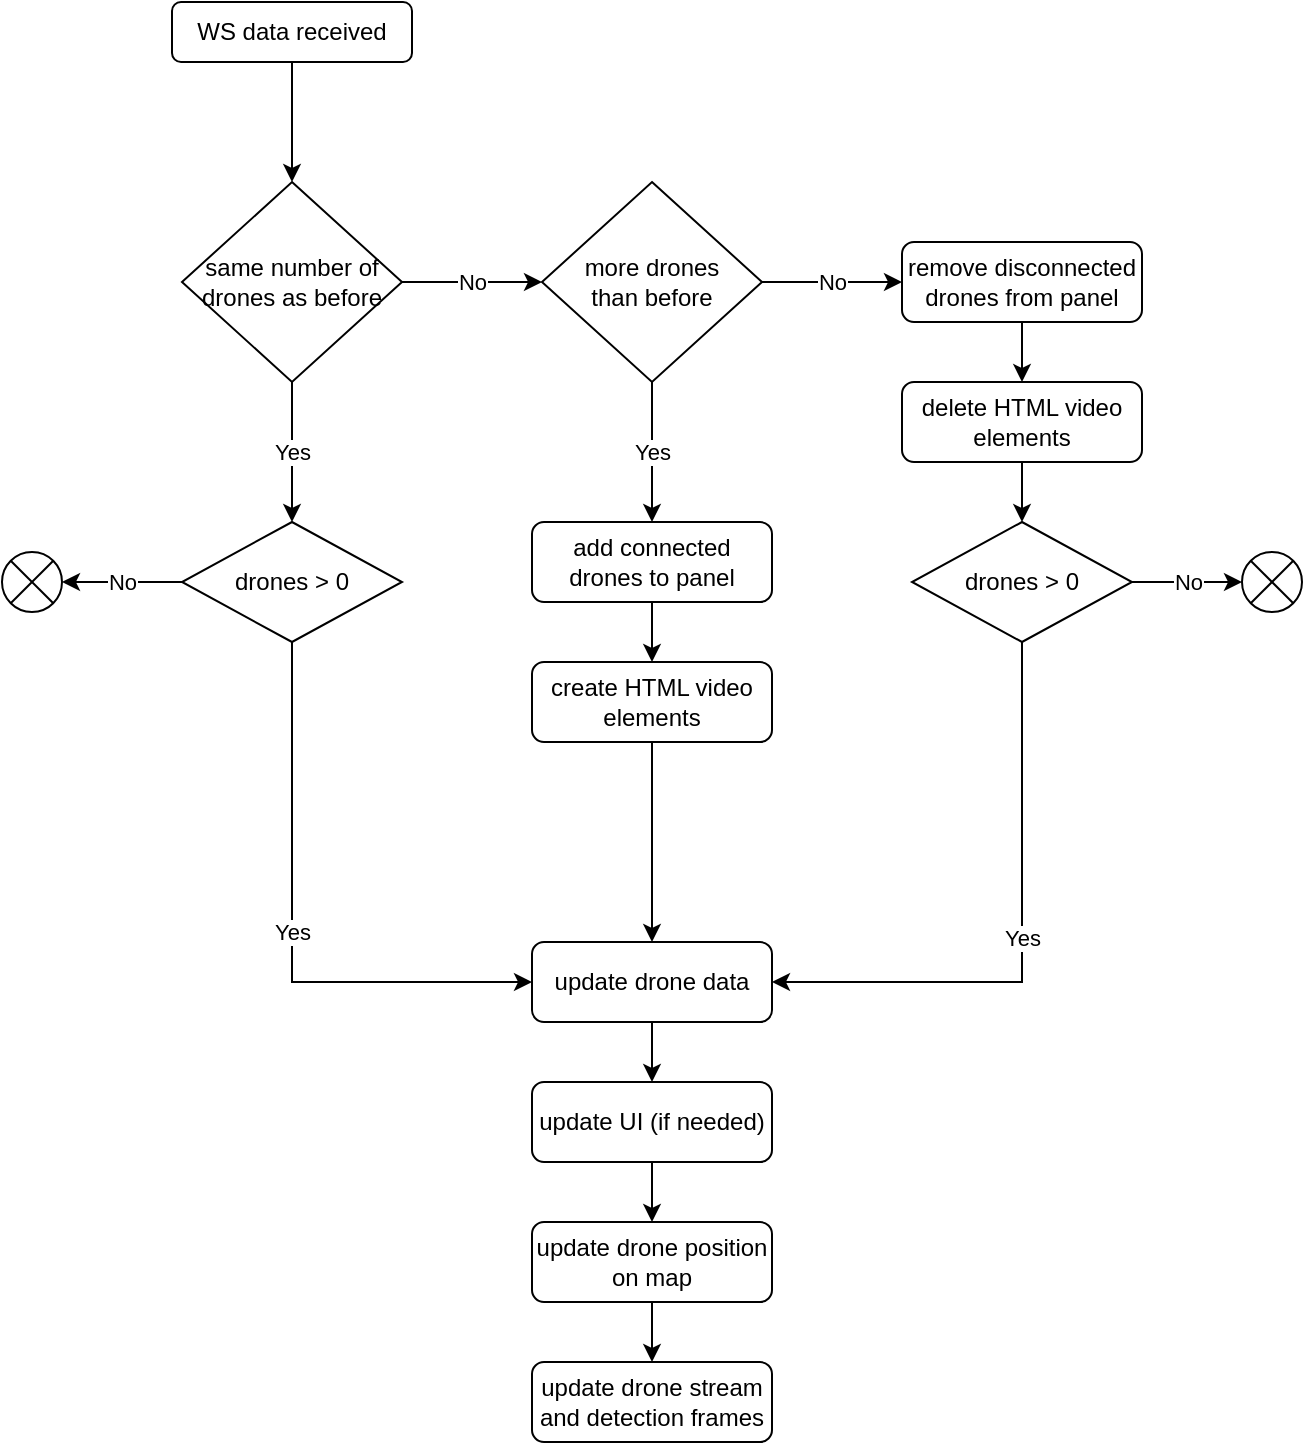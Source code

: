 <mxfile version="22.1.16" type="device">
  <diagram name="Page-1" id="B4Ch-EIxhwyRGaBYFa5Q">
    <mxGraphModel dx="3069" dy="1204" grid="1" gridSize="10" guides="1" tooltips="1" connect="1" arrows="1" fold="1" page="1" pageScale="1" pageWidth="1100" pageHeight="850" math="0" shadow="0">
      <root>
        <mxCell id="0" />
        <mxCell id="1" parent="0" />
        <mxCell id="1pskvYVcQ9MpXon6gGWD-3" style="edgeStyle=orthogonalEdgeStyle;rounded=0;orthogonalLoop=1;jettySize=auto;html=1;exitX=0.5;exitY=1;exitDx=0;exitDy=0;entryX=0.5;entryY=0;entryDx=0;entryDy=0;" parent="1" source="1pskvYVcQ9MpXon6gGWD-1" target="1pskvYVcQ9MpXon6gGWD-2" edge="1">
          <mxGeometry relative="1" as="geometry" />
        </mxCell>
        <mxCell id="1pskvYVcQ9MpXon6gGWD-1" value="WS data received" style="rounded=1;whiteSpace=wrap;html=1;" parent="1" vertex="1">
          <mxGeometry x="-835" y="100" width="120" height="30" as="geometry" />
        </mxCell>
        <mxCell id="1pskvYVcQ9MpXon6gGWD-9" value="No" style="edgeStyle=orthogonalEdgeStyle;rounded=0;orthogonalLoop=1;jettySize=auto;html=1;exitX=1;exitY=0.5;exitDx=0;exitDy=0;entryX=0;entryY=0.5;entryDx=0;entryDy=0;" parent="1" source="1pskvYVcQ9MpXon6gGWD-2" target="1pskvYVcQ9MpXon6gGWD-8" edge="1">
          <mxGeometry relative="1" as="geometry" />
        </mxCell>
        <mxCell id="1pskvYVcQ9MpXon6gGWD-20" value="Yes" style="edgeStyle=orthogonalEdgeStyle;rounded=0;orthogonalLoop=1;jettySize=auto;html=1;exitX=0.5;exitY=1;exitDx=0;exitDy=0;entryX=0.5;entryY=0;entryDx=0;entryDy=0;" parent="1" source="1pskvYVcQ9MpXon6gGWD-2" target="1pskvYVcQ9MpXon6gGWD-18" edge="1">
          <mxGeometry relative="1" as="geometry" />
        </mxCell>
        <mxCell id="1pskvYVcQ9MpXon6gGWD-2" value="same number of drones as before" style="rhombus;whiteSpace=wrap;html=1;" parent="1" vertex="1">
          <mxGeometry x="-830" y="190" width="110" height="100" as="geometry" />
        </mxCell>
        <mxCell id="1pskvYVcQ9MpXon6gGWD-11" value="No" style="edgeStyle=orthogonalEdgeStyle;rounded=0;orthogonalLoop=1;jettySize=auto;html=1;exitX=1;exitY=0.5;exitDx=0;exitDy=0;entryX=0;entryY=0.5;entryDx=0;entryDy=0;" parent="1" source="1pskvYVcQ9MpXon6gGWD-8" target="1pskvYVcQ9MpXon6gGWD-10" edge="1">
          <mxGeometry relative="1" as="geometry" />
        </mxCell>
        <mxCell id="1pskvYVcQ9MpXon6gGWD-15" value="Yes" style="edgeStyle=orthogonalEdgeStyle;rounded=0;orthogonalLoop=1;jettySize=auto;html=1;exitX=0.5;exitY=1;exitDx=0;exitDy=0;entryX=0.5;entryY=0;entryDx=0;entryDy=0;" parent="1" source="1pskvYVcQ9MpXon6gGWD-8" target="1pskvYVcQ9MpXon6gGWD-13" edge="1">
          <mxGeometry relative="1" as="geometry" />
        </mxCell>
        <mxCell id="1pskvYVcQ9MpXon6gGWD-8" value="more drones&lt;br&gt;than before" style="rhombus;whiteSpace=wrap;html=1;" parent="1" vertex="1">
          <mxGeometry x="-650" y="190" width="110" height="100" as="geometry" />
        </mxCell>
        <mxCell id="1pskvYVcQ9MpXon6gGWD-17" style="edgeStyle=orthogonalEdgeStyle;rounded=0;orthogonalLoop=1;jettySize=auto;html=1;exitX=0.5;exitY=1;exitDx=0;exitDy=0;entryX=0.5;entryY=0;entryDx=0;entryDy=0;" parent="1" source="1pskvYVcQ9MpXon6gGWD-10" target="1pskvYVcQ9MpXon6gGWD-12" edge="1">
          <mxGeometry relative="1" as="geometry" />
        </mxCell>
        <mxCell id="1pskvYVcQ9MpXon6gGWD-10" value="remove disconnected drones from panel" style="rounded=1;whiteSpace=wrap;html=1;" parent="1" vertex="1">
          <mxGeometry x="-470" y="220" width="120" height="40" as="geometry" />
        </mxCell>
        <mxCell id="1pskvYVcQ9MpXon6gGWD-21" style="edgeStyle=orthogonalEdgeStyle;rounded=0;orthogonalLoop=1;jettySize=auto;html=1;exitX=0.5;exitY=1;exitDx=0;exitDy=0;entryX=0.5;entryY=0;entryDx=0;entryDy=0;" parent="1" source="1pskvYVcQ9MpXon6gGWD-12" target="1pskvYVcQ9MpXon6gGWD-19" edge="1">
          <mxGeometry relative="1" as="geometry" />
        </mxCell>
        <mxCell id="1pskvYVcQ9MpXon6gGWD-12" value="delete HTML video elements" style="rounded=1;whiteSpace=wrap;html=1;" parent="1" vertex="1">
          <mxGeometry x="-470" y="290" width="120" height="40" as="geometry" />
        </mxCell>
        <mxCell id="1pskvYVcQ9MpXon6gGWD-16" style="edgeStyle=orthogonalEdgeStyle;rounded=0;orthogonalLoop=1;jettySize=auto;html=1;exitX=0.5;exitY=1;exitDx=0;exitDy=0;entryX=0.5;entryY=0;entryDx=0;entryDy=0;" parent="1" source="1pskvYVcQ9MpXon6gGWD-13" target="1pskvYVcQ9MpXon6gGWD-14" edge="1">
          <mxGeometry relative="1" as="geometry" />
        </mxCell>
        <mxCell id="1pskvYVcQ9MpXon6gGWD-13" value="add connected drones to panel" style="rounded=1;whiteSpace=wrap;html=1;" parent="1" vertex="1">
          <mxGeometry x="-655" y="360" width="120" height="40" as="geometry" />
        </mxCell>
        <mxCell id="1pskvYVcQ9MpXon6gGWD-27" style="edgeStyle=orthogonalEdgeStyle;rounded=0;orthogonalLoop=1;jettySize=auto;html=1;exitX=0.5;exitY=1;exitDx=0;exitDy=0;entryX=0.5;entryY=0;entryDx=0;entryDy=0;" parent="1" source="1pskvYVcQ9MpXon6gGWD-14" target="1pskvYVcQ9MpXon6gGWD-26" edge="1">
          <mxGeometry relative="1" as="geometry" />
        </mxCell>
        <mxCell id="1pskvYVcQ9MpXon6gGWD-14" value="create HTML video elements" style="rounded=1;whiteSpace=wrap;html=1;" parent="1" vertex="1">
          <mxGeometry x="-655" y="430" width="120" height="40" as="geometry" />
        </mxCell>
        <mxCell id="1pskvYVcQ9MpXon6gGWD-25" value="No" style="edgeStyle=orthogonalEdgeStyle;rounded=0;orthogonalLoop=1;jettySize=auto;html=1;exitX=0;exitY=0.5;exitDx=0;exitDy=0;entryX=1;entryY=0.5;entryDx=0;entryDy=0;" parent="1" source="1pskvYVcQ9MpXon6gGWD-18" target="1pskvYVcQ9MpXon6gGWD-24" edge="1">
          <mxGeometry relative="1" as="geometry" />
        </mxCell>
        <mxCell id="1pskvYVcQ9MpXon6gGWD-29" value="Yes" style="edgeStyle=orthogonalEdgeStyle;rounded=0;orthogonalLoop=1;jettySize=auto;html=1;exitX=0.5;exitY=1;exitDx=0;exitDy=0;entryX=0;entryY=0.5;entryDx=0;entryDy=0;" parent="1" source="1pskvYVcQ9MpXon6gGWD-18" target="1pskvYVcQ9MpXon6gGWD-26" edge="1">
          <mxGeometry relative="1" as="geometry" />
        </mxCell>
        <mxCell id="1pskvYVcQ9MpXon6gGWD-18" value="drones &amp;gt; 0" style="rhombus;whiteSpace=wrap;html=1;" parent="1" vertex="1">
          <mxGeometry x="-830" y="360" width="110" height="60" as="geometry" />
        </mxCell>
        <mxCell id="1pskvYVcQ9MpXon6gGWD-23" value="No" style="edgeStyle=orthogonalEdgeStyle;rounded=0;orthogonalLoop=1;jettySize=auto;html=1;exitX=1;exitY=0.5;exitDx=0;exitDy=0;entryX=0;entryY=0.5;entryDx=0;entryDy=0;" parent="1" source="1pskvYVcQ9MpXon6gGWD-19" target="1pskvYVcQ9MpXon6gGWD-22" edge="1">
          <mxGeometry relative="1" as="geometry" />
        </mxCell>
        <mxCell id="1pskvYVcQ9MpXon6gGWD-28" value="Yes" style="edgeStyle=orthogonalEdgeStyle;rounded=0;orthogonalLoop=1;jettySize=auto;html=1;exitX=0.5;exitY=1;exitDx=0;exitDy=0;entryX=1;entryY=0.5;entryDx=0;entryDy=0;" parent="1" source="1pskvYVcQ9MpXon6gGWD-19" target="1pskvYVcQ9MpXon6gGWD-26" edge="1">
          <mxGeometry relative="1" as="geometry" />
        </mxCell>
        <mxCell id="1pskvYVcQ9MpXon6gGWD-19" value="drones &amp;gt; 0" style="rhombus;whiteSpace=wrap;html=1;" parent="1" vertex="1">
          <mxGeometry x="-465" y="360" width="110" height="60" as="geometry" />
        </mxCell>
        <mxCell id="1pskvYVcQ9MpXon6gGWD-22" value="" style="shape=sumEllipse;perimeter=ellipsePerimeter;html=1;backgroundOutline=1;" parent="1" vertex="1">
          <mxGeometry x="-300" y="375" width="30" height="30" as="geometry" />
        </mxCell>
        <mxCell id="1pskvYVcQ9MpXon6gGWD-24" value="" style="shape=sumEllipse;perimeter=ellipsePerimeter;html=1;backgroundOutline=1;" parent="1" vertex="1">
          <mxGeometry x="-920" y="375" width="30" height="30" as="geometry" />
        </mxCell>
        <mxCell id="1pskvYVcQ9MpXon6gGWD-31" style="edgeStyle=orthogonalEdgeStyle;rounded=0;orthogonalLoop=1;jettySize=auto;html=1;exitX=0.5;exitY=1;exitDx=0;exitDy=0;entryX=0.5;entryY=0;entryDx=0;entryDy=0;" parent="1" source="1pskvYVcQ9MpXon6gGWD-26" target="1pskvYVcQ9MpXon6gGWD-30" edge="1">
          <mxGeometry relative="1" as="geometry" />
        </mxCell>
        <mxCell id="1pskvYVcQ9MpXon6gGWD-26" value="update drone data" style="rounded=1;whiteSpace=wrap;html=1;" parent="1" vertex="1">
          <mxGeometry x="-655" y="570" width="120" height="40" as="geometry" />
        </mxCell>
        <mxCell id="1pskvYVcQ9MpXon6gGWD-33" style="edgeStyle=orthogonalEdgeStyle;rounded=0;orthogonalLoop=1;jettySize=auto;html=1;exitX=0.5;exitY=1;exitDx=0;exitDy=0;entryX=0.5;entryY=0;entryDx=0;entryDy=0;" parent="1" source="1pskvYVcQ9MpXon6gGWD-30" target="1pskvYVcQ9MpXon6gGWD-32" edge="1">
          <mxGeometry relative="1" as="geometry" />
        </mxCell>
        <mxCell id="1pskvYVcQ9MpXon6gGWD-30" value="update UI (if needed)" style="rounded=1;whiteSpace=wrap;html=1;" parent="1" vertex="1">
          <mxGeometry x="-655" y="640" width="120" height="40" as="geometry" />
        </mxCell>
        <mxCell id="1pskvYVcQ9MpXon6gGWD-35" style="edgeStyle=orthogonalEdgeStyle;rounded=0;orthogonalLoop=1;jettySize=auto;html=1;exitX=0.5;exitY=1;exitDx=0;exitDy=0;entryX=0.5;entryY=0;entryDx=0;entryDy=0;" parent="1" source="1pskvYVcQ9MpXon6gGWD-32" target="1pskvYVcQ9MpXon6gGWD-34" edge="1">
          <mxGeometry relative="1" as="geometry" />
        </mxCell>
        <mxCell id="1pskvYVcQ9MpXon6gGWD-32" value="update drone position on map" style="rounded=1;whiteSpace=wrap;html=1;" parent="1" vertex="1">
          <mxGeometry x="-655" y="710" width="120" height="40" as="geometry" />
        </mxCell>
        <mxCell id="1pskvYVcQ9MpXon6gGWD-34" value="update drone stream and detection frames" style="rounded=1;whiteSpace=wrap;html=1;" parent="1" vertex="1">
          <mxGeometry x="-655" y="780" width="120" height="40" as="geometry" />
        </mxCell>
      </root>
    </mxGraphModel>
  </diagram>
</mxfile>
